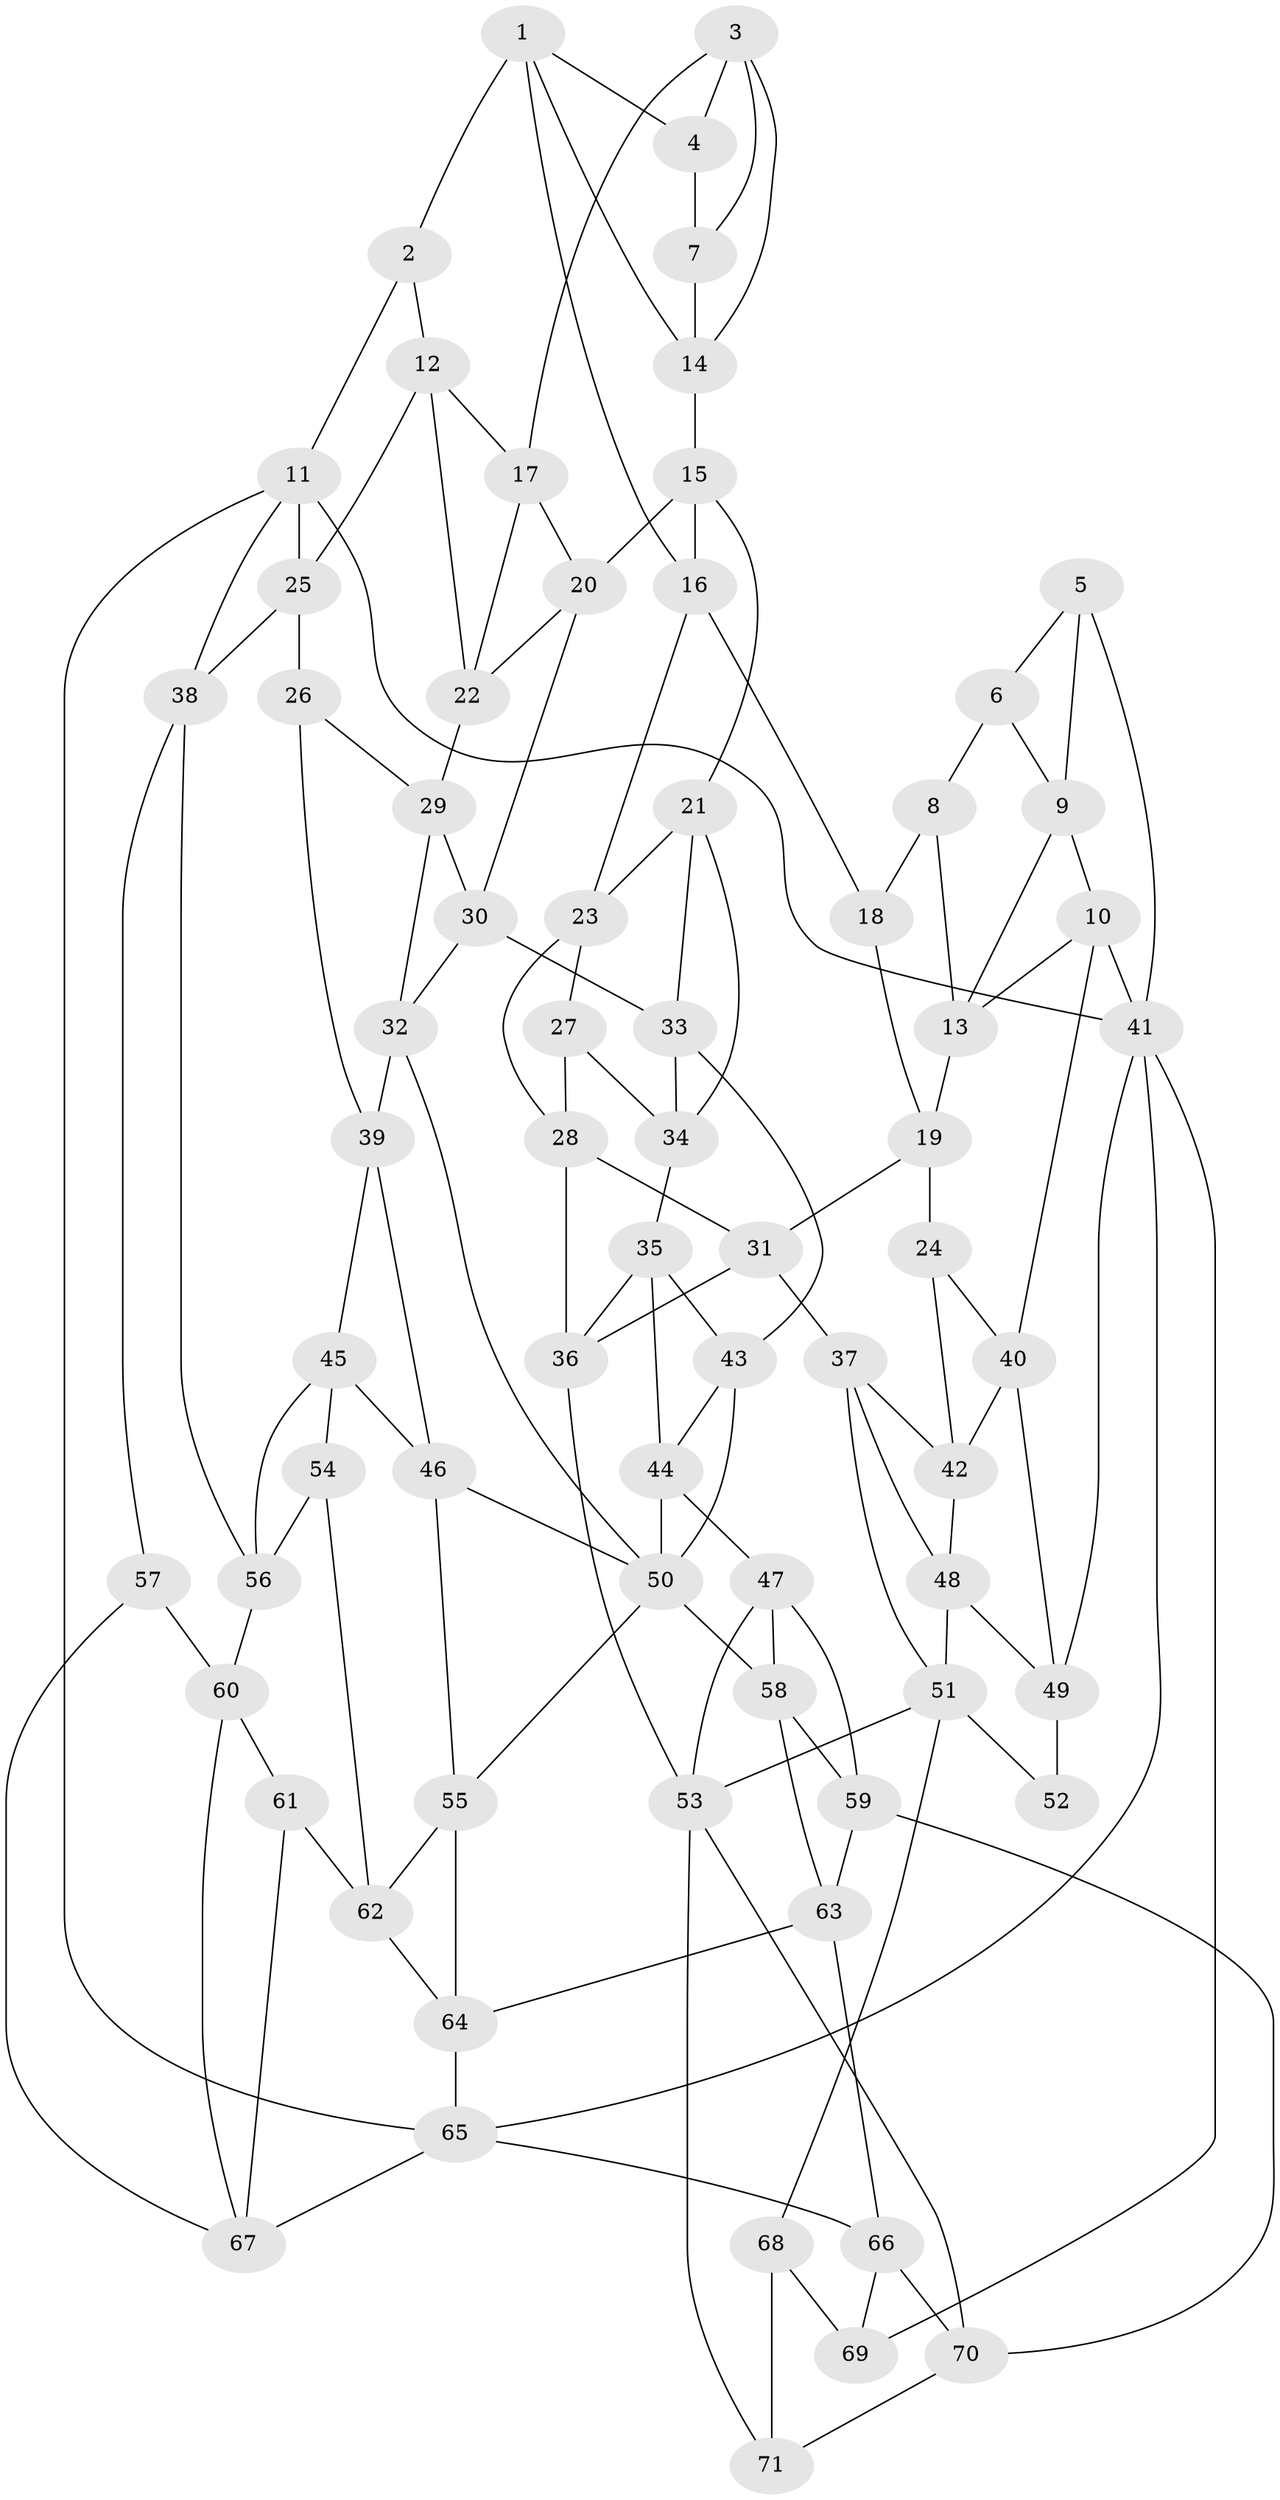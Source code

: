 // original degree distribution, {4: 0.24647887323943662, 5: 0.5070422535211268, 3: 0.014084507042253521, 6: 0.2323943661971831}
// Generated by graph-tools (version 1.1) at 2025/27/03/09/25 03:27:14]
// undirected, 71 vertices, 137 edges
graph export_dot {
graph [start="1"]
  node [color=gray90,style=filled];
  1;
  2;
  3;
  4;
  5;
  6;
  7;
  8;
  9;
  10;
  11;
  12;
  13;
  14;
  15;
  16;
  17;
  18;
  19;
  20;
  21;
  22;
  23;
  24;
  25;
  26;
  27;
  28;
  29;
  30;
  31;
  32;
  33;
  34;
  35;
  36;
  37;
  38;
  39;
  40;
  41;
  42;
  43;
  44;
  45;
  46;
  47;
  48;
  49;
  50;
  51;
  52;
  53;
  54;
  55;
  56;
  57;
  58;
  59;
  60;
  61;
  62;
  63;
  64;
  65;
  66;
  67;
  68;
  69;
  70;
  71;
  1 -- 2 [weight=1.0];
  1 -- 4 [weight=1.0];
  1 -- 14 [weight=1.0];
  1 -- 16 [weight=1.0];
  2 -- 11 [weight=1.0];
  2 -- 12 [weight=1.0];
  3 -- 4 [weight=1.0];
  3 -- 7 [weight=1.0];
  3 -- 14 [weight=1.0];
  3 -- 17 [weight=1.0];
  4 -- 7 [weight=1.0];
  5 -- 6 [weight=1.0];
  5 -- 9 [weight=1.0];
  5 -- 41 [weight=1.0];
  6 -- 8 [weight=1.0];
  6 -- 9 [weight=1.0];
  7 -- 14 [weight=1.0];
  8 -- 13 [weight=1.0];
  8 -- 18 [weight=2.0];
  9 -- 10 [weight=1.0];
  9 -- 13 [weight=1.0];
  10 -- 13 [weight=1.0];
  10 -- 40 [weight=1.0];
  10 -- 41 [weight=1.0];
  11 -- 25 [weight=1.0];
  11 -- 38 [weight=1.0];
  11 -- 41 [weight=1.0];
  11 -- 65 [weight=1.0];
  12 -- 17 [weight=1.0];
  12 -- 22 [weight=1.0];
  12 -- 25 [weight=1.0];
  13 -- 19 [weight=1.0];
  14 -- 15 [weight=1.0];
  15 -- 16 [weight=1.0];
  15 -- 20 [weight=1.0];
  15 -- 21 [weight=1.0];
  16 -- 18 [weight=1.0];
  16 -- 23 [weight=1.0];
  17 -- 20 [weight=1.0];
  17 -- 22 [weight=1.0];
  18 -- 19 [weight=1.0];
  19 -- 24 [weight=1.0];
  19 -- 31 [weight=1.0];
  20 -- 22 [weight=1.0];
  20 -- 30 [weight=1.0];
  21 -- 23 [weight=1.0];
  21 -- 33 [weight=1.0];
  21 -- 34 [weight=1.0];
  22 -- 29 [weight=1.0];
  23 -- 27 [weight=1.0];
  23 -- 28 [weight=1.0];
  24 -- 40 [weight=1.0];
  24 -- 42 [weight=1.0];
  25 -- 26 [weight=1.0];
  25 -- 38 [weight=1.0];
  26 -- 29 [weight=1.0];
  26 -- 39 [weight=1.0];
  27 -- 28 [weight=1.0];
  27 -- 34 [weight=1.0];
  28 -- 31 [weight=1.0];
  28 -- 36 [weight=1.0];
  29 -- 30 [weight=1.0];
  29 -- 32 [weight=1.0];
  30 -- 32 [weight=1.0];
  30 -- 33 [weight=1.0];
  31 -- 36 [weight=1.0];
  31 -- 37 [weight=1.0];
  32 -- 39 [weight=1.0];
  32 -- 50 [weight=1.0];
  33 -- 34 [weight=1.0];
  33 -- 43 [weight=1.0];
  34 -- 35 [weight=1.0];
  35 -- 36 [weight=1.0];
  35 -- 43 [weight=1.0];
  35 -- 44 [weight=1.0];
  36 -- 53 [weight=1.0];
  37 -- 42 [weight=1.0];
  37 -- 48 [weight=1.0];
  37 -- 51 [weight=1.0];
  38 -- 56 [weight=1.0];
  38 -- 57 [weight=1.0];
  39 -- 45 [weight=1.0];
  39 -- 46 [weight=1.0];
  40 -- 42 [weight=1.0];
  40 -- 49 [weight=1.0];
  41 -- 49 [weight=1.0];
  41 -- 65 [weight=1.0];
  41 -- 69 [weight=1.0];
  42 -- 48 [weight=1.0];
  43 -- 44 [weight=1.0];
  43 -- 50 [weight=1.0];
  44 -- 47 [weight=1.0];
  44 -- 50 [weight=1.0];
  45 -- 46 [weight=1.0];
  45 -- 54 [weight=1.0];
  45 -- 56 [weight=1.0];
  46 -- 50 [weight=1.0];
  46 -- 55 [weight=1.0];
  47 -- 53 [weight=1.0];
  47 -- 58 [weight=1.0];
  47 -- 59 [weight=1.0];
  48 -- 49 [weight=1.0];
  48 -- 51 [weight=1.0];
  49 -- 52 [weight=3.0];
  50 -- 55 [weight=1.0];
  50 -- 58 [weight=1.0];
  51 -- 52 [weight=1.0];
  51 -- 53 [weight=2.0];
  51 -- 68 [weight=1.0];
  53 -- 70 [weight=1.0];
  53 -- 71 [weight=1.0];
  54 -- 56 [weight=1.0];
  54 -- 62 [weight=1.0];
  55 -- 62 [weight=1.0];
  55 -- 64 [weight=1.0];
  56 -- 60 [weight=1.0];
  57 -- 60 [weight=1.0];
  57 -- 67 [weight=1.0];
  58 -- 59 [weight=1.0];
  58 -- 63 [weight=1.0];
  59 -- 63 [weight=1.0];
  59 -- 70 [weight=1.0];
  60 -- 61 [weight=1.0];
  60 -- 67 [weight=1.0];
  61 -- 62 [weight=1.0];
  61 -- 67 [weight=1.0];
  62 -- 64 [weight=1.0];
  63 -- 64 [weight=1.0];
  63 -- 66 [weight=1.0];
  64 -- 65 [weight=1.0];
  65 -- 66 [weight=1.0];
  65 -- 67 [weight=1.0];
  66 -- 69 [weight=1.0];
  66 -- 70 [weight=1.0];
  68 -- 69 [weight=1.0];
  68 -- 71 [weight=2.0];
  70 -- 71 [weight=1.0];
}
